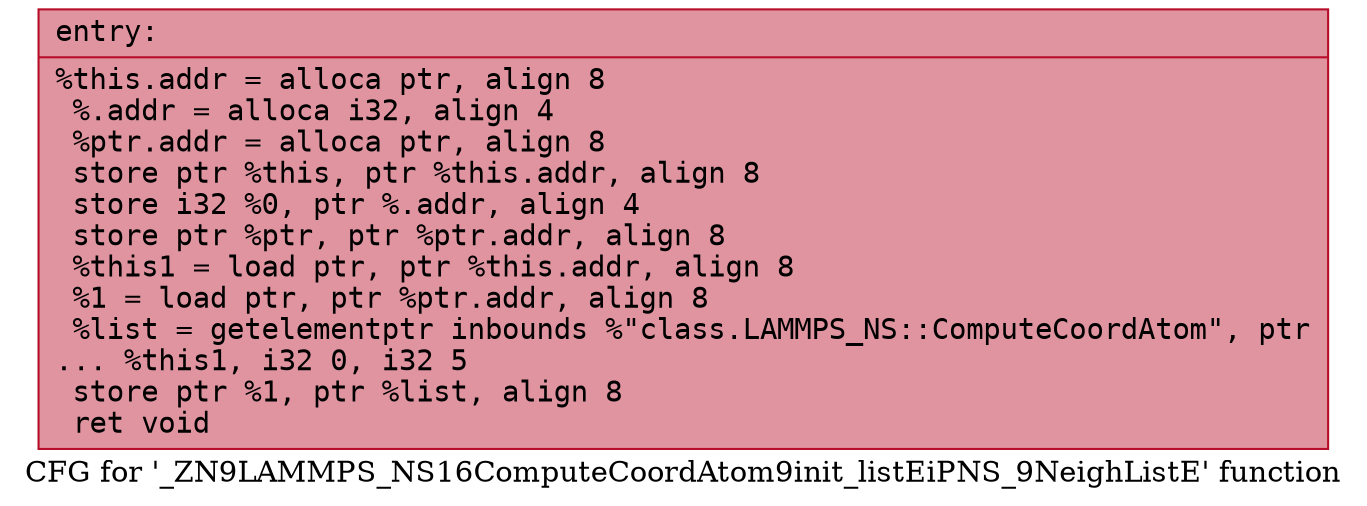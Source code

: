digraph "CFG for '_ZN9LAMMPS_NS16ComputeCoordAtom9init_listEiPNS_9NeighListE' function" {
	label="CFG for '_ZN9LAMMPS_NS16ComputeCoordAtom9init_listEiPNS_9NeighListE' function";

	Node0x5565f25d57e0 [shape=record,color="#b70d28ff", style=filled, fillcolor="#b70d2870" fontname="Courier",label="{entry:\l|  %this.addr = alloca ptr, align 8\l  %.addr = alloca i32, align 4\l  %ptr.addr = alloca ptr, align 8\l  store ptr %this, ptr %this.addr, align 8\l  store i32 %0, ptr %.addr, align 4\l  store ptr %ptr, ptr %ptr.addr, align 8\l  %this1 = load ptr, ptr %this.addr, align 8\l  %1 = load ptr, ptr %ptr.addr, align 8\l  %list = getelementptr inbounds %\"class.LAMMPS_NS::ComputeCoordAtom\", ptr\l... %this1, i32 0, i32 5\l  store ptr %1, ptr %list, align 8\l  ret void\l}"];
}
